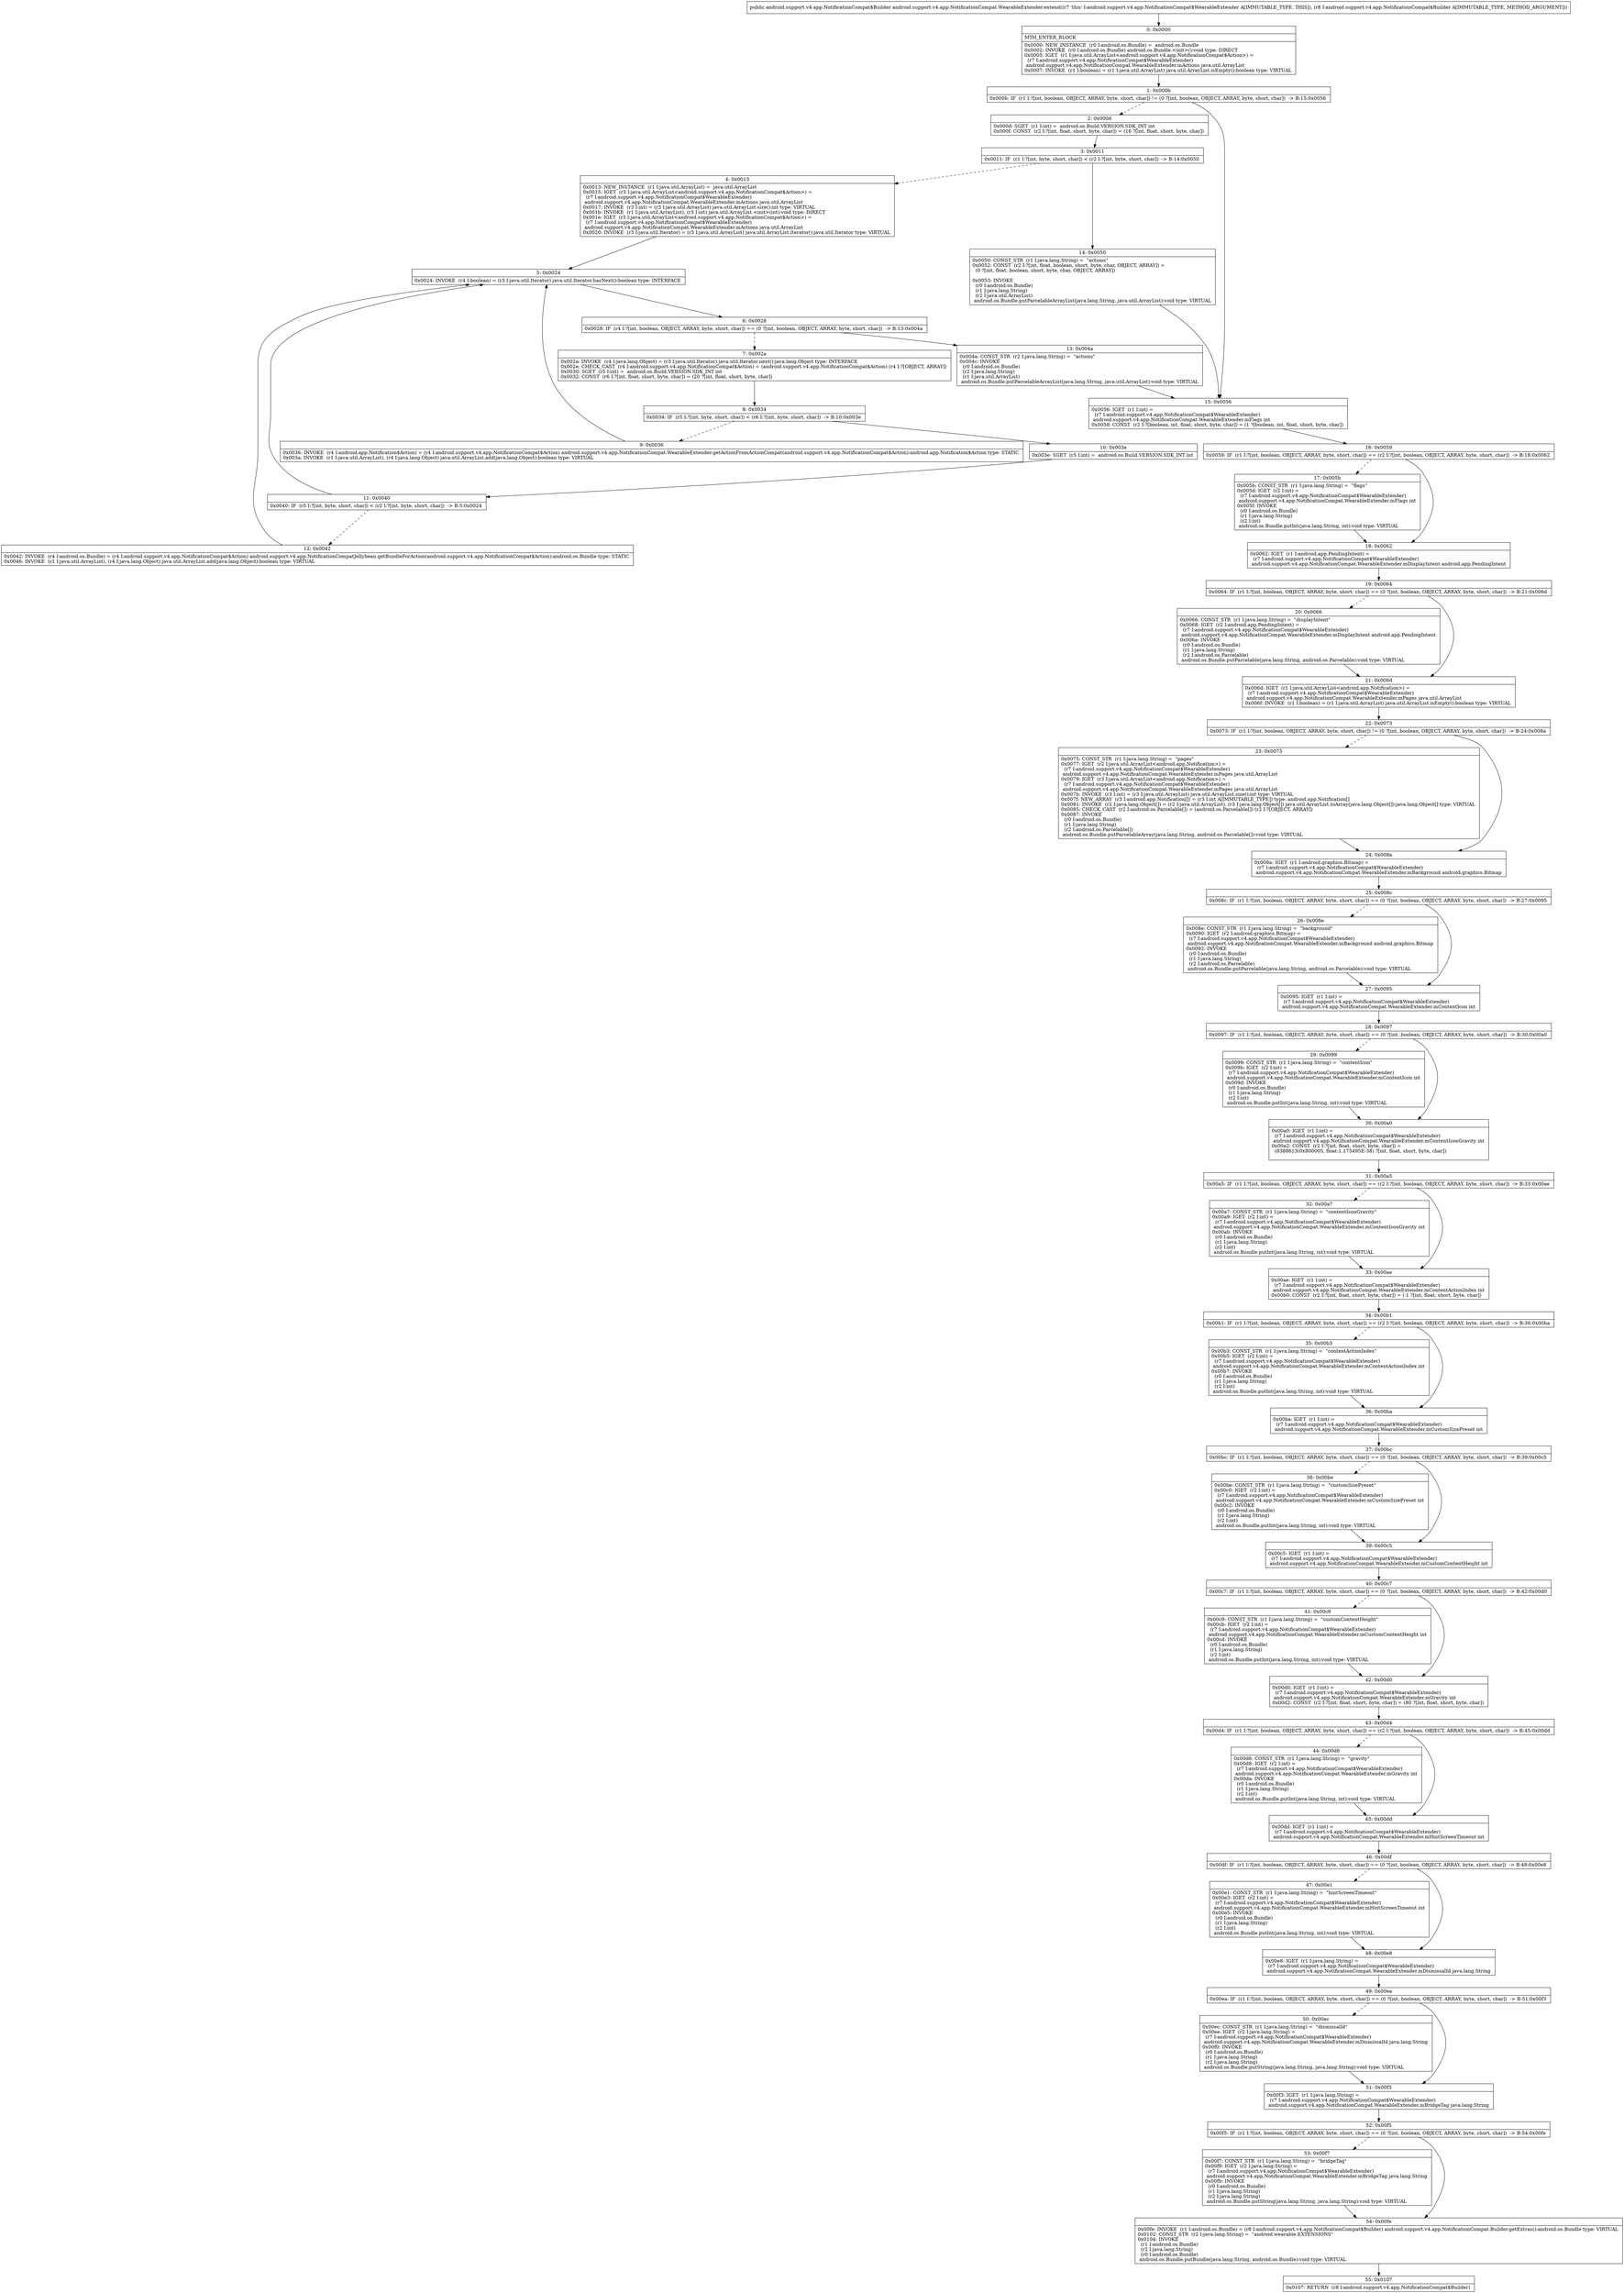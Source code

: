 digraph "CFG forandroid.support.v4.app.NotificationCompat.WearableExtender.extend(Landroid\/support\/v4\/app\/NotificationCompat$Builder;)Landroid\/support\/v4\/app\/NotificationCompat$Builder;" {
Node_0 [shape=record,label="{0\:\ 0x0000|MTH_ENTER_BLOCK\l|0x0000: NEW_INSTANCE  (r0 I:android.os.Bundle) =  android.os.Bundle \l0x0002: INVOKE  (r0 I:android.os.Bundle) android.os.Bundle.\<init\>():void type: DIRECT \l0x0005: IGET  (r1 I:java.util.ArrayList\<android.support.v4.app.NotificationCompat$Action\>) = \l  (r7 I:android.support.v4.app.NotificationCompat$WearableExtender)\l android.support.v4.app.NotificationCompat.WearableExtender.mActions java.util.ArrayList \l0x0007: INVOKE  (r1 I:boolean) = (r1 I:java.util.ArrayList) java.util.ArrayList.isEmpty():boolean type: VIRTUAL \l}"];
Node_1 [shape=record,label="{1\:\ 0x000b|0x000b: IF  (r1 I:?[int, boolean, OBJECT, ARRAY, byte, short, char]) != (0 ?[int, boolean, OBJECT, ARRAY, byte, short, char])  \-\> B:15:0x0056 \l}"];
Node_2 [shape=record,label="{2\:\ 0x000d|0x000d: SGET  (r1 I:int) =  android.os.Build.VERSION.SDK_INT int \l0x000f: CONST  (r2 I:?[int, float, short, byte, char]) = (16 ?[int, float, short, byte, char]) \l}"];
Node_3 [shape=record,label="{3\:\ 0x0011|0x0011: IF  (r1 I:?[int, byte, short, char]) \< (r2 I:?[int, byte, short, char])  \-\> B:14:0x0050 \l}"];
Node_4 [shape=record,label="{4\:\ 0x0013|0x0013: NEW_INSTANCE  (r1 I:java.util.ArrayList) =  java.util.ArrayList \l0x0015: IGET  (r3 I:java.util.ArrayList\<android.support.v4.app.NotificationCompat$Action\>) = \l  (r7 I:android.support.v4.app.NotificationCompat$WearableExtender)\l android.support.v4.app.NotificationCompat.WearableExtender.mActions java.util.ArrayList \l0x0017: INVOKE  (r3 I:int) = (r3 I:java.util.ArrayList) java.util.ArrayList.size():int type: VIRTUAL \l0x001b: INVOKE  (r1 I:java.util.ArrayList), (r3 I:int) java.util.ArrayList.\<init\>(int):void type: DIRECT \l0x001e: IGET  (r3 I:java.util.ArrayList\<android.support.v4.app.NotificationCompat$Action\>) = \l  (r7 I:android.support.v4.app.NotificationCompat$WearableExtender)\l android.support.v4.app.NotificationCompat.WearableExtender.mActions java.util.ArrayList \l0x0020: INVOKE  (r3 I:java.util.Iterator) = (r3 I:java.util.ArrayList) java.util.ArrayList.iterator():java.util.Iterator type: VIRTUAL \l}"];
Node_5 [shape=record,label="{5\:\ 0x0024|0x0024: INVOKE  (r4 I:boolean) = (r3 I:java.util.Iterator) java.util.Iterator.hasNext():boolean type: INTERFACE \l}"];
Node_6 [shape=record,label="{6\:\ 0x0028|0x0028: IF  (r4 I:?[int, boolean, OBJECT, ARRAY, byte, short, char]) == (0 ?[int, boolean, OBJECT, ARRAY, byte, short, char])  \-\> B:13:0x004a \l}"];
Node_7 [shape=record,label="{7\:\ 0x002a|0x002a: INVOKE  (r4 I:java.lang.Object) = (r3 I:java.util.Iterator) java.util.Iterator.next():java.lang.Object type: INTERFACE \l0x002e: CHECK_CAST  (r4 I:android.support.v4.app.NotificationCompat$Action) = (android.support.v4.app.NotificationCompat$Action) (r4 I:?[OBJECT, ARRAY]) \l0x0030: SGET  (r5 I:int) =  android.os.Build.VERSION.SDK_INT int \l0x0032: CONST  (r6 I:?[int, float, short, byte, char]) = (20 ?[int, float, short, byte, char]) \l}"];
Node_8 [shape=record,label="{8\:\ 0x0034|0x0034: IF  (r5 I:?[int, byte, short, char]) \< (r6 I:?[int, byte, short, char])  \-\> B:10:0x003e \l}"];
Node_9 [shape=record,label="{9\:\ 0x0036|0x0036: INVOKE  (r4 I:android.app.Notification$Action) = (r4 I:android.support.v4.app.NotificationCompat$Action) android.support.v4.app.NotificationCompat.WearableExtender.getActionFromActionCompat(android.support.v4.app.NotificationCompat$Action):android.app.Notification$Action type: STATIC \l0x003a: INVOKE  (r1 I:java.util.ArrayList), (r4 I:java.lang.Object) java.util.ArrayList.add(java.lang.Object):boolean type: VIRTUAL \l}"];
Node_10 [shape=record,label="{10\:\ 0x003e|0x003e: SGET  (r5 I:int) =  android.os.Build.VERSION.SDK_INT int \l}"];
Node_11 [shape=record,label="{11\:\ 0x0040|0x0040: IF  (r5 I:?[int, byte, short, char]) \< (r2 I:?[int, byte, short, char])  \-\> B:5:0x0024 \l}"];
Node_12 [shape=record,label="{12\:\ 0x0042|0x0042: INVOKE  (r4 I:android.os.Bundle) = (r4 I:android.support.v4.app.NotificationCompat$Action) android.support.v4.app.NotificationCompatJellybean.getBundleForAction(android.support.v4.app.NotificationCompat$Action):android.os.Bundle type: STATIC \l0x0046: INVOKE  (r1 I:java.util.ArrayList), (r4 I:java.lang.Object) java.util.ArrayList.add(java.lang.Object):boolean type: VIRTUAL \l}"];
Node_13 [shape=record,label="{13\:\ 0x004a|0x004a: CONST_STR  (r2 I:java.lang.String) =  \"actions\" \l0x004c: INVOKE  \l  (r0 I:android.os.Bundle)\l  (r2 I:java.lang.String)\l  (r1 I:java.util.ArrayList)\l android.os.Bundle.putParcelableArrayList(java.lang.String, java.util.ArrayList):void type: VIRTUAL \l}"];
Node_14 [shape=record,label="{14\:\ 0x0050|0x0050: CONST_STR  (r1 I:java.lang.String) =  \"actions\" \l0x0052: CONST  (r2 I:?[int, float, boolean, short, byte, char, OBJECT, ARRAY]) = \l  (0 ?[int, float, boolean, short, byte, char, OBJECT, ARRAY])\l \l0x0053: INVOKE  \l  (r0 I:android.os.Bundle)\l  (r1 I:java.lang.String)\l  (r2 I:java.util.ArrayList)\l android.os.Bundle.putParcelableArrayList(java.lang.String, java.util.ArrayList):void type: VIRTUAL \l}"];
Node_15 [shape=record,label="{15\:\ 0x0056|0x0056: IGET  (r1 I:int) = \l  (r7 I:android.support.v4.app.NotificationCompat$WearableExtender)\l android.support.v4.app.NotificationCompat.WearableExtender.mFlags int \l0x0058: CONST  (r2 I:?[boolean, int, float, short, byte, char]) = (1 ?[boolean, int, float, short, byte, char]) \l}"];
Node_16 [shape=record,label="{16\:\ 0x0059|0x0059: IF  (r1 I:?[int, boolean, OBJECT, ARRAY, byte, short, char]) == (r2 I:?[int, boolean, OBJECT, ARRAY, byte, short, char])  \-\> B:18:0x0062 \l}"];
Node_17 [shape=record,label="{17\:\ 0x005b|0x005b: CONST_STR  (r1 I:java.lang.String) =  \"flags\" \l0x005d: IGET  (r2 I:int) = \l  (r7 I:android.support.v4.app.NotificationCompat$WearableExtender)\l android.support.v4.app.NotificationCompat.WearableExtender.mFlags int \l0x005f: INVOKE  \l  (r0 I:android.os.Bundle)\l  (r1 I:java.lang.String)\l  (r2 I:int)\l android.os.Bundle.putInt(java.lang.String, int):void type: VIRTUAL \l}"];
Node_18 [shape=record,label="{18\:\ 0x0062|0x0062: IGET  (r1 I:android.app.PendingIntent) = \l  (r7 I:android.support.v4.app.NotificationCompat$WearableExtender)\l android.support.v4.app.NotificationCompat.WearableExtender.mDisplayIntent android.app.PendingIntent \l}"];
Node_19 [shape=record,label="{19\:\ 0x0064|0x0064: IF  (r1 I:?[int, boolean, OBJECT, ARRAY, byte, short, char]) == (0 ?[int, boolean, OBJECT, ARRAY, byte, short, char])  \-\> B:21:0x006d \l}"];
Node_20 [shape=record,label="{20\:\ 0x0066|0x0066: CONST_STR  (r1 I:java.lang.String) =  \"displayIntent\" \l0x0068: IGET  (r2 I:android.app.PendingIntent) = \l  (r7 I:android.support.v4.app.NotificationCompat$WearableExtender)\l android.support.v4.app.NotificationCompat.WearableExtender.mDisplayIntent android.app.PendingIntent \l0x006a: INVOKE  \l  (r0 I:android.os.Bundle)\l  (r1 I:java.lang.String)\l  (r2 I:android.os.Parcelable)\l android.os.Bundle.putParcelable(java.lang.String, android.os.Parcelable):void type: VIRTUAL \l}"];
Node_21 [shape=record,label="{21\:\ 0x006d|0x006d: IGET  (r1 I:java.util.ArrayList\<android.app.Notification\>) = \l  (r7 I:android.support.v4.app.NotificationCompat$WearableExtender)\l android.support.v4.app.NotificationCompat.WearableExtender.mPages java.util.ArrayList \l0x006f: INVOKE  (r1 I:boolean) = (r1 I:java.util.ArrayList) java.util.ArrayList.isEmpty():boolean type: VIRTUAL \l}"];
Node_22 [shape=record,label="{22\:\ 0x0073|0x0073: IF  (r1 I:?[int, boolean, OBJECT, ARRAY, byte, short, char]) != (0 ?[int, boolean, OBJECT, ARRAY, byte, short, char])  \-\> B:24:0x008a \l}"];
Node_23 [shape=record,label="{23\:\ 0x0075|0x0075: CONST_STR  (r1 I:java.lang.String) =  \"pages\" \l0x0077: IGET  (r2 I:java.util.ArrayList\<android.app.Notification\>) = \l  (r7 I:android.support.v4.app.NotificationCompat$WearableExtender)\l android.support.v4.app.NotificationCompat.WearableExtender.mPages java.util.ArrayList \l0x0079: IGET  (r3 I:java.util.ArrayList\<android.app.Notification\>) = \l  (r7 I:android.support.v4.app.NotificationCompat$WearableExtender)\l android.support.v4.app.NotificationCompat.WearableExtender.mPages java.util.ArrayList \l0x007b: INVOKE  (r3 I:int) = (r3 I:java.util.ArrayList) java.util.ArrayList.size():int type: VIRTUAL \l0x007f: NEW_ARRAY  (r3 I:android.app.Notification[]) = (r3 I:int A[IMMUTABLE_TYPE]) type: android.app.Notification[] \l0x0081: INVOKE  (r2 I:java.lang.Object[]) = (r2 I:java.util.ArrayList), (r3 I:java.lang.Object[]) java.util.ArrayList.toArray(java.lang.Object[]):java.lang.Object[] type: VIRTUAL \l0x0085: CHECK_CAST  (r2 I:android.os.Parcelable[]) = (android.os.Parcelable[]) (r2 I:?[OBJECT, ARRAY]) \l0x0087: INVOKE  \l  (r0 I:android.os.Bundle)\l  (r1 I:java.lang.String)\l  (r2 I:android.os.Parcelable[])\l android.os.Bundle.putParcelableArray(java.lang.String, android.os.Parcelable[]):void type: VIRTUAL \l}"];
Node_24 [shape=record,label="{24\:\ 0x008a|0x008a: IGET  (r1 I:android.graphics.Bitmap) = \l  (r7 I:android.support.v4.app.NotificationCompat$WearableExtender)\l android.support.v4.app.NotificationCompat.WearableExtender.mBackground android.graphics.Bitmap \l}"];
Node_25 [shape=record,label="{25\:\ 0x008c|0x008c: IF  (r1 I:?[int, boolean, OBJECT, ARRAY, byte, short, char]) == (0 ?[int, boolean, OBJECT, ARRAY, byte, short, char])  \-\> B:27:0x0095 \l}"];
Node_26 [shape=record,label="{26\:\ 0x008e|0x008e: CONST_STR  (r1 I:java.lang.String) =  \"background\" \l0x0090: IGET  (r2 I:android.graphics.Bitmap) = \l  (r7 I:android.support.v4.app.NotificationCompat$WearableExtender)\l android.support.v4.app.NotificationCompat.WearableExtender.mBackground android.graphics.Bitmap \l0x0092: INVOKE  \l  (r0 I:android.os.Bundle)\l  (r1 I:java.lang.String)\l  (r2 I:android.os.Parcelable)\l android.os.Bundle.putParcelable(java.lang.String, android.os.Parcelable):void type: VIRTUAL \l}"];
Node_27 [shape=record,label="{27\:\ 0x0095|0x0095: IGET  (r1 I:int) = \l  (r7 I:android.support.v4.app.NotificationCompat$WearableExtender)\l android.support.v4.app.NotificationCompat.WearableExtender.mContentIcon int \l}"];
Node_28 [shape=record,label="{28\:\ 0x0097|0x0097: IF  (r1 I:?[int, boolean, OBJECT, ARRAY, byte, short, char]) == (0 ?[int, boolean, OBJECT, ARRAY, byte, short, char])  \-\> B:30:0x00a0 \l}"];
Node_29 [shape=record,label="{29\:\ 0x0099|0x0099: CONST_STR  (r1 I:java.lang.String) =  \"contentIcon\" \l0x009b: IGET  (r2 I:int) = \l  (r7 I:android.support.v4.app.NotificationCompat$WearableExtender)\l android.support.v4.app.NotificationCompat.WearableExtender.mContentIcon int \l0x009d: INVOKE  \l  (r0 I:android.os.Bundle)\l  (r1 I:java.lang.String)\l  (r2 I:int)\l android.os.Bundle.putInt(java.lang.String, int):void type: VIRTUAL \l}"];
Node_30 [shape=record,label="{30\:\ 0x00a0|0x00a0: IGET  (r1 I:int) = \l  (r7 I:android.support.v4.app.NotificationCompat$WearableExtender)\l android.support.v4.app.NotificationCompat.WearableExtender.mContentIconGravity int \l0x00a2: CONST  (r2 I:?[int, float, short, byte, char]) = \l  (8388613(0x800005, float:1.175495E\-38) ?[int, float, short, byte, char])\l \l}"];
Node_31 [shape=record,label="{31\:\ 0x00a5|0x00a5: IF  (r1 I:?[int, boolean, OBJECT, ARRAY, byte, short, char]) == (r2 I:?[int, boolean, OBJECT, ARRAY, byte, short, char])  \-\> B:33:0x00ae \l}"];
Node_32 [shape=record,label="{32\:\ 0x00a7|0x00a7: CONST_STR  (r1 I:java.lang.String) =  \"contentIconGravity\" \l0x00a9: IGET  (r2 I:int) = \l  (r7 I:android.support.v4.app.NotificationCompat$WearableExtender)\l android.support.v4.app.NotificationCompat.WearableExtender.mContentIconGravity int \l0x00ab: INVOKE  \l  (r0 I:android.os.Bundle)\l  (r1 I:java.lang.String)\l  (r2 I:int)\l android.os.Bundle.putInt(java.lang.String, int):void type: VIRTUAL \l}"];
Node_33 [shape=record,label="{33\:\ 0x00ae|0x00ae: IGET  (r1 I:int) = \l  (r7 I:android.support.v4.app.NotificationCompat$WearableExtender)\l android.support.v4.app.NotificationCompat.WearableExtender.mContentActionIndex int \l0x00b0: CONST  (r2 I:?[int, float, short, byte, char]) = (\-1 ?[int, float, short, byte, char]) \l}"];
Node_34 [shape=record,label="{34\:\ 0x00b1|0x00b1: IF  (r1 I:?[int, boolean, OBJECT, ARRAY, byte, short, char]) == (r2 I:?[int, boolean, OBJECT, ARRAY, byte, short, char])  \-\> B:36:0x00ba \l}"];
Node_35 [shape=record,label="{35\:\ 0x00b3|0x00b3: CONST_STR  (r1 I:java.lang.String) =  \"contentActionIndex\" \l0x00b5: IGET  (r2 I:int) = \l  (r7 I:android.support.v4.app.NotificationCompat$WearableExtender)\l android.support.v4.app.NotificationCompat.WearableExtender.mContentActionIndex int \l0x00b7: INVOKE  \l  (r0 I:android.os.Bundle)\l  (r1 I:java.lang.String)\l  (r2 I:int)\l android.os.Bundle.putInt(java.lang.String, int):void type: VIRTUAL \l}"];
Node_36 [shape=record,label="{36\:\ 0x00ba|0x00ba: IGET  (r1 I:int) = \l  (r7 I:android.support.v4.app.NotificationCompat$WearableExtender)\l android.support.v4.app.NotificationCompat.WearableExtender.mCustomSizePreset int \l}"];
Node_37 [shape=record,label="{37\:\ 0x00bc|0x00bc: IF  (r1 I:?[int, boolean, OBJECT, ARRAY, byte, short, char]) == (0 ?[int, boolean, OBJECT, ARRAY, byte, short, char])  \-\> B:39:0x00c5 \l}"];
Node_38 [shape=record,label="{38\:\ 0x00be|0x00be: CONST_STR  (r1 I:java.lang.String) =  \"customSizePreset\" \l0x00c0: IGET  (r2 I:int) = \l  (r7 I:android.support.v4.app.NotificationCompat$WearableExtender)\l android.support.v4.app.NotificationCompat.WearableExtender.mCustomSizePreset int \l0x00c2: INVOKE  \l  (r0 I:android.os.Bundle)\l  (r1 I:java.lang.String)\l  (r2 I:int)\l android.os.Bundle.putInt(java.lang.String, int):void type: VIRTUAL \l}"];
Node_39 [shape=record,label="{39\:\ 0x00c5|0x00c5: IGET  (r1 I:int) = \l  (r7 I:android.support.v4.app.NotificationCompat$WearableExtender)\l android.support.v4.app.NotificationCompat.WearableExtender.mCustomContentHeight int \l}"];
Node_40 [shape=record,label="{40\:\ 0x00c7|0x00c7: IF  (r1 I:?[int, boolean, OBJECT, ARRAY, byte, short, char]) == (0 ?[int, boolean, OBJECT, ARRAY, byte, short, char])  \-\> B:42:0x00d0 \l}"];
Node_41 [shape=record,label="{41\:\ 0x00c9|0x00c9: CONST_STR  (r1 I:java.lang.String) =  \"customContentHeight\" \l0x00cb: IGET  (r2 I:int) = \l  (r7 I:android.support.v4.app.NotificationCompat$WearableExtender)\l android.support.v4.app.NotificationCompat.WearableExtender.mCustomContentHeight int \l0x00cd: INVOKE  \l  (r0 I:android.os.Bundle)\l  (r1 I:java.lang.String)\l  (r2 I:int)\l android.os.Bundle.putInt(java.lang.String, int):void type: VIRTUAL \l}"];
Node_42 [shape=record,label="{42\:\ 0x00d0|0x00d0: IGET  (r1 I:int) = \l  (r7 I:android.support.v4.app.NotificationCompat$WearableExtender)\l android.support.v4.app.NotificationCompat.WearableExtender.mGravity int \l0x00d2: CONST  (r2 I:?[int, float, short, byte, char]) = (80 ?[int, float, short, byte, char]) \l}"];
Node_43 [shape=record,label="{43\:\ 0x00d4|0x00d4: IF  (r1 I:?[int, boolean, OBJECT, ARRAY, byte, short, char]) == (r2 I:?[int, boolean, OBJECT, ARRAY, byte, short, char])  \-\> B:45:0x00dd \l}"];
Node_44 [shape=record,label="{44\:\ 0x00d6|0x00d6: CONST_STR  (r1 I:java.lang.String) =  \"gravity\" \l0x00d8: IGET  (r2 I:int) = \l  (r7 I:android.support.v4.app.NotificationCompat$WearableExtender)\l android.support.v4.app.NotificationCompat.WearableExtender.mGravity int \l0x00da: INVOKE  \l  (r0 I:android.os.Bundle)\l  (r1 I:java.lang.String)\l  (r2 I:int)\l android.os.Bundle.putInt(java.lang.String, int):void type: VIRTUAL \l}"];
Node_45 [shape=record,label="{45\:\ 0x00dd|0x00dd: IGET  (r1 I:int) = \l  (r7 I:android.support.v4.app.NotificationCompat$WearableExtender)\l android.support.v4.app.NotificationCompat.WearableExtender.mHintScreenTimeout int \l}"];
Node_46 [shape=record,label="{46\:\ 0x00df|0x00df: IF  (r1 I:?[int, boolean, OBJECT, ARRAY, byte, short, char]) == (0 ?[int, boolean, OBJECT, ARRAY, byte, short, char])  \-\> B:48:0x00e8 \l}"];
Node_47 [shape=record,label="{47\:\ 0x00e1|0x00e1: CONST_STR  (r1 I:java.lang.String) =  \"hintScreenTimeout\" \l0x00e3: IGET  (r2 I:int) = \l  (r7 I:android.support.v4.app.NotificationCompat$WearableExtender)\l android.support.v4.app.NotificationCompat.WearableExtender.mHintScreenTimeout int \l0x00e5: INVOKE  \l  (r0 I:android.os.Bundle)\l  (r1 I:java.lang.String)\l  (r2 I:int)\l android.os.Bundle.putInt(java.lang.String, int):void type: VIRTUAL \l}"];
Node_48 [shape=record,label="{48\:\ 0x00e8|0x00e8: IGET  (r1 I:java.lang.String) = \l  (r7 I:android.support.v4.app.NotificationCompat$WearableExtender)\l android.support.v4.app.NotificationCompat.WearableExtender.mDismissalId java.lang.String \l}"];
Node_49 [shape=record,label="{49\:\ 0x00ea|0x00ea: IF  (r1 I:?[int, boolean, OBJECT, ARRAY, byte, short, char]) == (0 ?[int, boolean, OBJECT, ARRAY, byte, short, char])  \-\> B:51:0x00f3 \l}"];
Node_50 [shape=record,label="{50\:\ 0x00ec|0x00ec: CONST_STR  (r1 I:java.lang.String) =  \"dismissalId\" \l0x00ee: IGET  (r2 I:java.lang.String) = \l  (r7 I:android.support.v4.app.NotificationCompat$WearableExtender)\l android.support.v4.app.NotificationCompat.WearableExtender.mDismissalId java.lang.String \l0x00f0: INVOKE  \l  (r0 I:android.os.Bundle)\l  (r1 I:java.lang.String)\l  (r2 I:java.lang.String)\l android.os.Bundle.putString(java.lang.String, java.lang.String):void type: VIRTUAL \l}"];
Node_51 [shape=record,label="{51\:\ 0x00f3|0x00f3: IGET  (r1 I:java.lang.String) = \l  (r7 I:android.support.v4.app.NotificationCompat$WearableExtender)\l android.support.v4.app.NotificationCompat.WearableExtender.mBridgeTag java.lang.String \l}"];
Node_52 [shape=record,label="{52\:\ 0x00f5|0x00f5: IF  (r1 I:?[int, boolean, OBJECT, ARRAY, byte, short, char]) == (0 ?[int, boolean, OBJECT, ARRAY, byte, short, char])  \-\> B:54:0x00fe \l}"];
Node_53 [shape=record,label="{53\:\ 0x00f7|0x00f7: CONST_STR  (r1 I:java.lang.String) =  \"bridgeTag\" \l0x00f9: IGET  (r2 I:java.lang.String) = \l  (r7 I:android.support.v4.app.NotificationCompat$WearableExtender)\l android.support.v4.app.NotificationCompat.WearableExtender.mBridgeTag java.lang.String \l0x00fb: INVOKE  \l  (r0 I:android.os.Bundle)\l  (r1 I:java.lang.String)\l  (r2 I:java.lang.String)\l android.os.Bundle.putString(java.lang.String, java.lang.String):void type: VIRTUAL \l}"];
Node_54 [shape=record,label="{54\:\ 0x00fe|0x00fe: INVOKE  (r1 I:android.os.Bundle) = (r8 I:android.support.v4.app.NotificationCompat$Builder) android.support.v4.app.NotificationCompat.Builder.getExtras():android.os.Bundle type: VIRTUAL \l0x0102: CONST_STR  (r2 I:java.lang.String) =  \"android.wearable.EXTENSIONS\" \l0x0104: INVOKE  \l  (r1 I:android.os.Bundle)\l  (r2 I:java.lang.String)\l  (r0 I:android.os.Bundle)\l android.os.Bundle.putBundle(java.lang.String, android.os.Bundle):void type: VIRTUAL \l}"];
Node_55 [shape=record,label="{55\:\ 0x0107|0x0107: RETURN  (r8 I:android.support.v4.app.NotificationCompat$Builder) \l}"];
MethodNode[shape=record,label="{public android.support.v4.app.NotificationCompat$Builder android.support.v4.app.NotificationCompat.WearableExtender.extend((r7 'this' I:android.support.v4.app.NotificationCompat$WearableExtender A[IMMUTABLE_TYPE, THIS]), (r8 I:android.support.v4.app.NotificationCompat$Builder A[IMMUTABLE_TYPE, METHOD_ARGUMENT])) }"];
MethodNode -> Node_0;
Node_0 -> Node_1;
Node_1 -> Node_2[style=dashed];
Node_1 -> Node_15;
Node_2 -> Node_3;
Node_3 -> Node_4[style=dashed];
Node_3 -> Node_14;
Node_4 -> Node_5;
Node_5 -> Node_6;
Node_6 -> Node_7[style=dashed];
Node_6 -> Node_13;
Node_7 -> Node_8;
Node_8 -> Node_9[style=dashed];
Node_8 -> Node_10;
Node_9 -> Node_5;
Node_10 -> Node_11;
Node_11 -> Node_5;
Node_11 -> Node_12[style=dashed];
Node_12 -> Node_5;
Node_13 -> Node_15;
Node_14 -> Node_15;
Node_15 -> Node_16;
Node_16 -> Node_17[style=dashed];
Node_16 -> Node_18;
Node_17 -> Node_18;
Node_18 -> Node_19;
Node_19 -> Node_20[style=dashed];
Node_19 -> Node_21;
Node_20 -> Node_21;
Node_21 -> Node_22;
Node_22 -> Node_23[style=dashed];
Node_22 -> Node_24;
Node_23 -> Node_24;
Node_24 -> Node_25;
Node_25 -> Node_26[style=dashed];
Node_25 -> Node_27;
Node_26 -> Node_27;
Node_27 -> Node_28;
Node_28 -> Node_29[style=dashed];
Node_28 -> Node_30;
Node_29 -> Node_30;
Node_30 -> Node_31;
Node_31 -> Node_32[style=dashed];
Node_31 -> Node_33;
Node_32 -> Node_33;
Node_33 -> Node_34;
Node_34 -> Node_35[style=dashed];
Node_34 -> Node_36;
Node_35 -> Node_36;
Node_36 -> Node_37;
Node_37 -> Node_38[style=dashed];
Node_37 -> Node_39;
Node_38 -> Node_39;
Node_39 -> Node_40;
Node_40 -> Node_41[style=dashed];
Node_40 -> Node_42;
Node_41 -> Node_42;
Node_42 -> Node_43;
Node_43 -> Node_44[style=dashed];
Node_43 -> Node_45;
Node_44 -> Node_45;
Node_45 -> Node_46;
Node_46 -> Node_47[style=dashed];
Node_46 -> Node_48;
Node_47 -> Node_48;
Node_48 -> Node_49;
Node_49 -> Node_50[style=dashed];
Node_49 -> Node_51;
Node_50 -> Node_51;
Node_51 -> Node_52;
Node_52 -> Node_53[style=dashed];
Node_52 -> Node_54;
Node_53 -> Node_54;
Node_54 -> Node_55;
}


